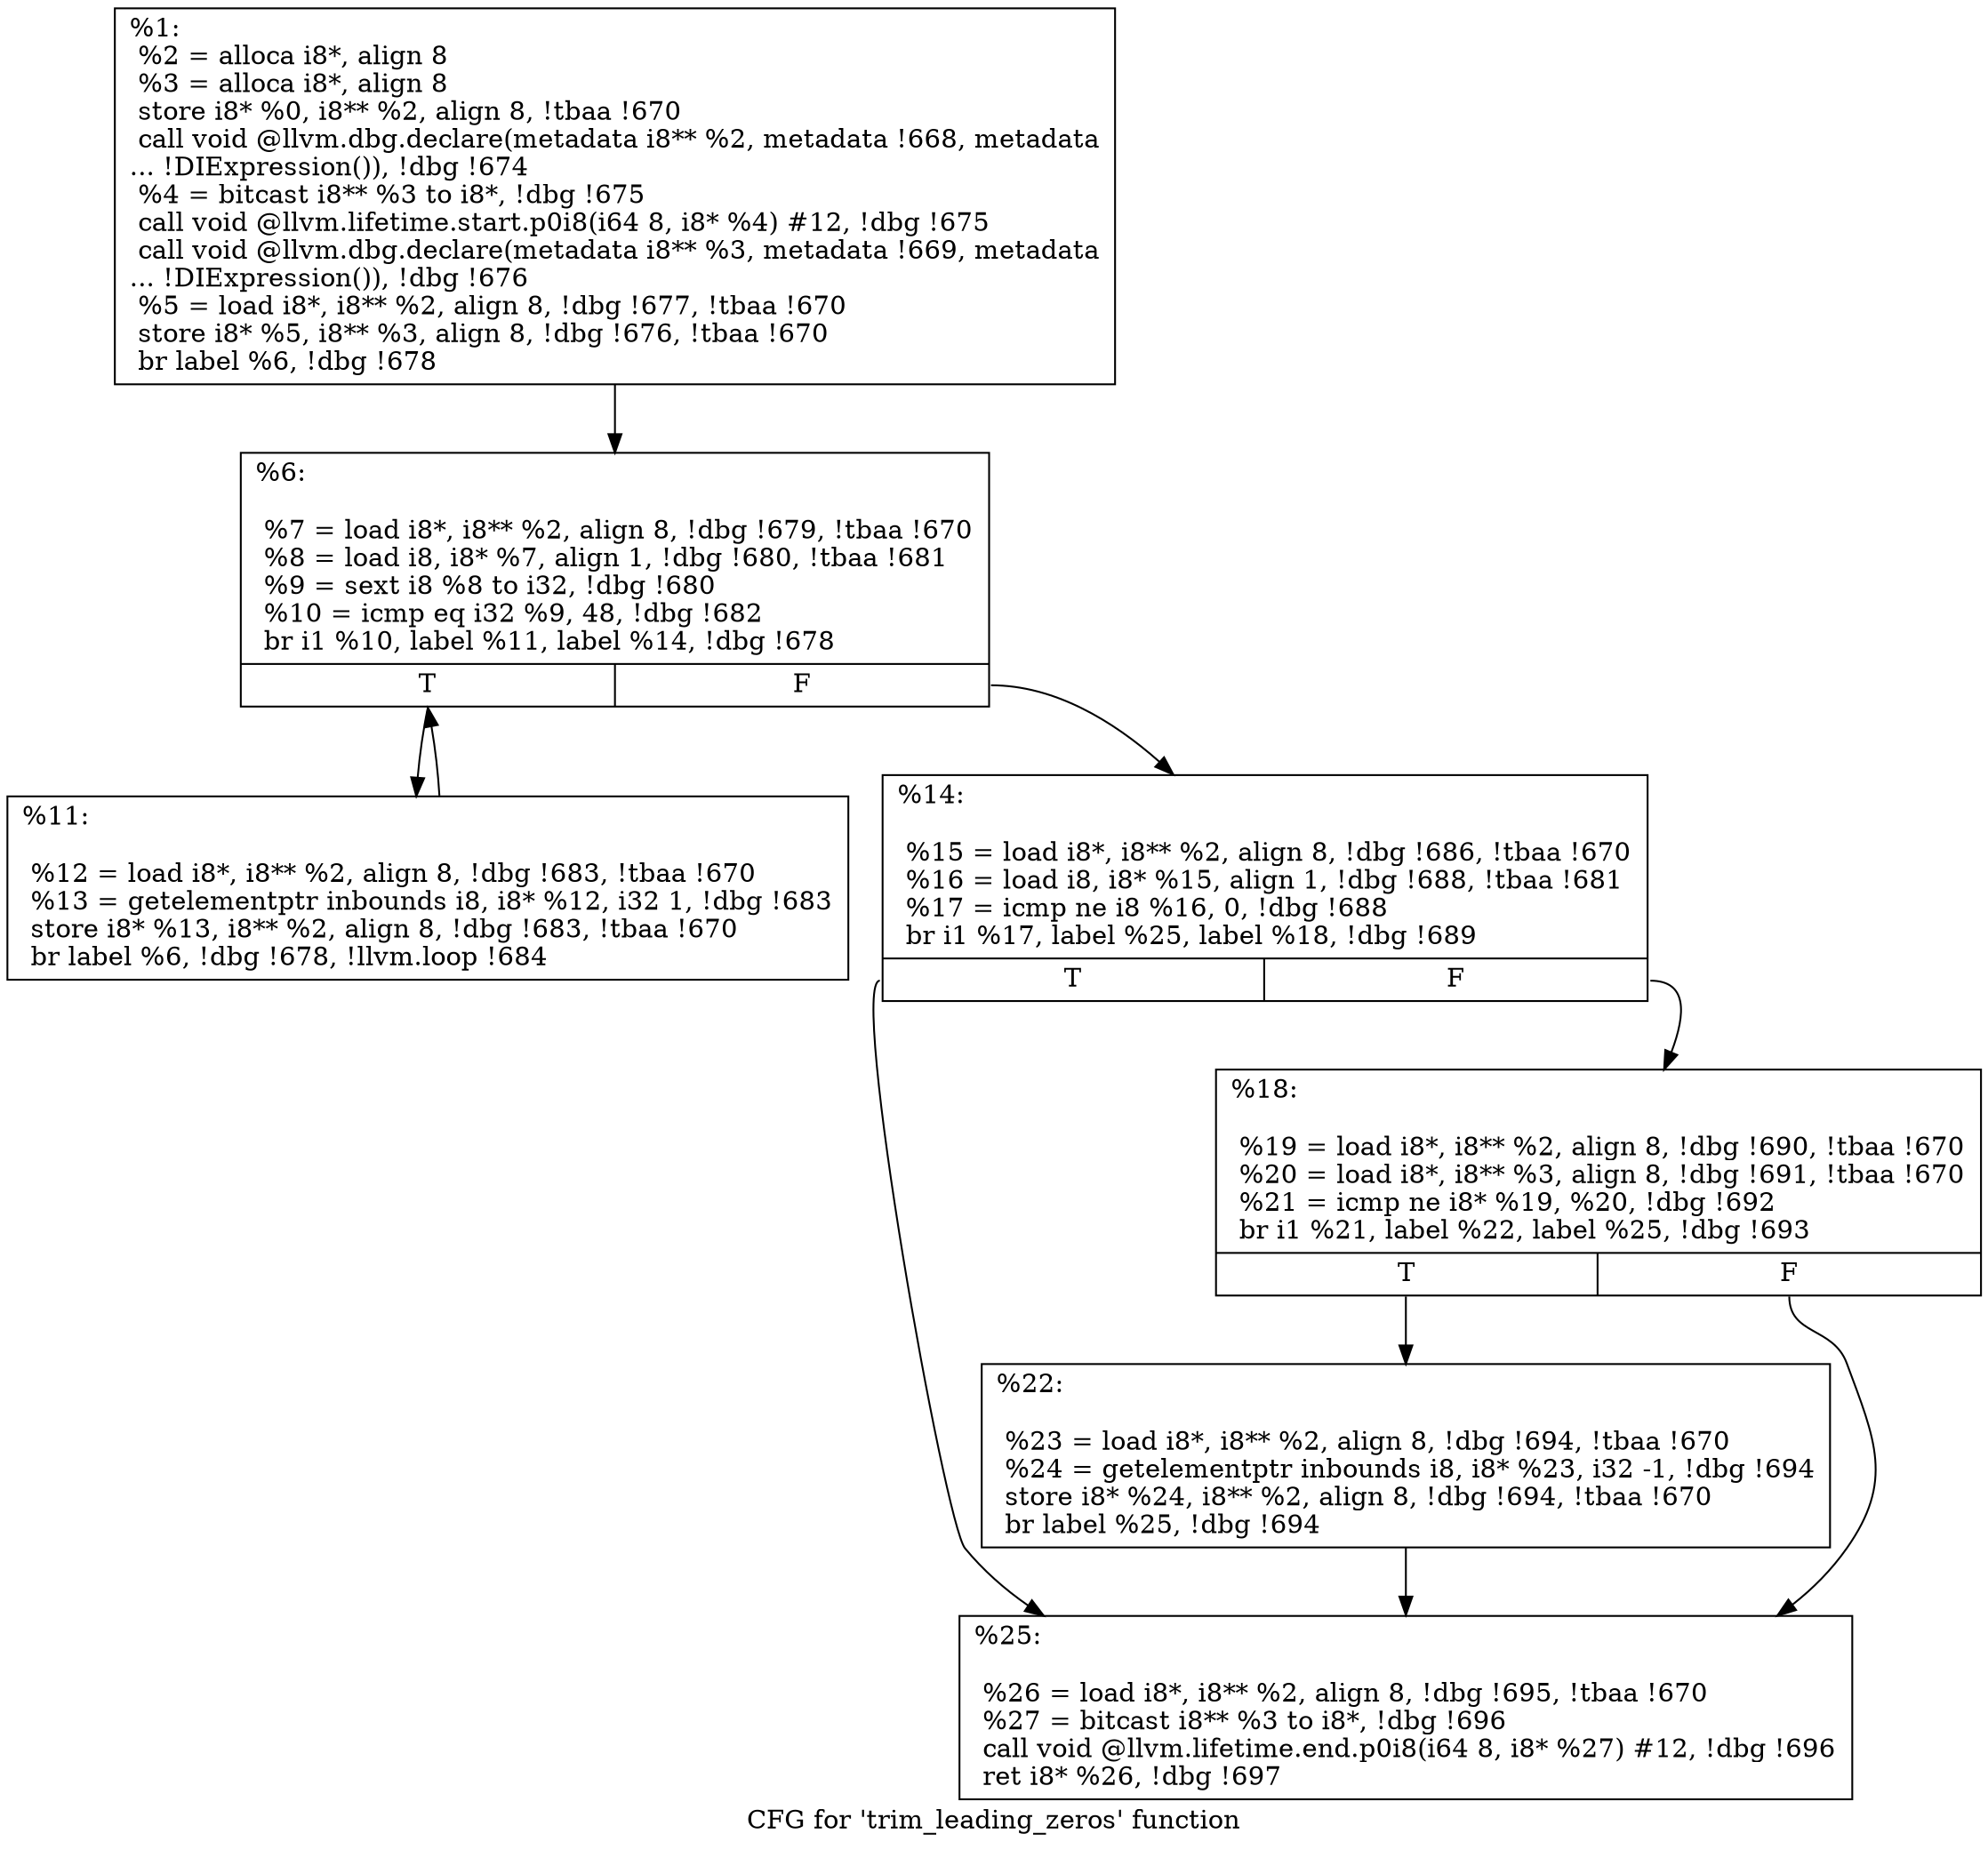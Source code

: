 digraph "CFG for 'trim_leading_zeros' function" {
	label="CFG for 'trim_leading_zeros' function";

	Node0x1c5ca40 [shape=record,label="{%1:\l  %2 = alloca i8*, align 8\l  %3 = alloca i8*, align 8\l  store i8* %0, i8** %2, align 8, !tbaa !670\l  call void @llvm.dbg.declare(metadata i8** %2, metadata !668, metadata\l... !DIExpression()), !dbg !674\l  %4 = bitcast i8** %3 to i8*, !dbg !675\l  call void @llvm.lifetime.start.p0i8(i64 8, i8* %4) #12, !dbg !675\l  call void @llvm.dbg.declare(metadata i8** %3, metadata !669, metadata\l... !DIExpression()), !dbg !676\l  %5 = load i8*, i8** %2, align 8, !dbg !677, !tbaa !670\l  store i8* %5, i8** %3, align 8, !dbg !676, !tbaa !670\l  br label %6, !dbg !678\l}"];
	Node0x1c5ca40 -> Node0x1c5d060;
	Node0x1c5d060 [shape=record,label="{%6:\l\l  %7 = load i8*, i8** %2, align 8, !dbg !679, !tbaa !670\l  %8 = load i8, i8* %7, align 1, !dbg !680, !tbaa !681\l  %9 = sext i8 %8 to i32, !dbg !680\l  %10 = icmp eq i32 %9, 48, !dbg !682\l  br i1 %10, label %11, label %14, !dbg !678\l|{<s0>T|<s1>F}}"];
	Node0x1c5d060:s0 -> Node0x1c5d0b0;
	Node0x1c5d060:s1 -> Node0x1c5d100;
	Node0x1c5d0b0 [shape=record,label="{%11:\l\l  %12 = load i8*, i8** %2, align 8, !dbg !683, !tbaa !670\l  %13 = getelementptr inbounds i8, i8* %12, i32 1, !dbg !683\l  store i8* %13, i8** %2, align 8, !dbg !683, !tbaa !670\l  br label %6, !dbg !678, !llvm.loop !684\l}"];
	Node0x1c5d0b0 -> Node0x1c5d060;
	Node0x1c5d100 [shape=record,label="{%14:\l\l  %15 = load i8*, i8** %2, align 8, !dbg !686, !tbaa !670\l  %16 = load i8, i8* %15, align 1, !dbg !688, !tbaa !681\l  %17 = icmp ne i8 %16, 0, !dbg !688\l  br i1 %17, label %25, label %18, !dbg !689\l|{<s0>T|<s1>F}}"];
	Node0x1c5d100:s0 -> Node0x1c5d1f0;
	Node0x1c5d100:s1 -> Node0x1c5d150;
	Node0x1c5d150 [shape=record,label="{%18:\l\l  %19 = load i8*, i8** %2, align 8, !dbg !690, !tbaa !670\l  %20 = load i8*, i8** %3, align 8, !dbg !691, !tbaa !670\l  %21 = icmp ne i8* %19, %20, !dbg !692\l  br i1 %21, label %22, label %25, !dbg !693\l|{<s0>T|<s1>F}}"];
	Node0x1c5d150:s0 -> Node0x1c5d1a0;
	Node0x1c5d150:s1 -> Node0x1c5d1f0;
	Node0x1c5d1a0 [shape=record,label="{%22:\l\l  %23 = load i8*, i8** %2, align 8, !dbg !694, !tbaa !670\l  %24 = getelementptr inbounds i8, i8* %23, i32 -1, !dbg !694\l  store i8* %24, i8** %2, align 8, !dbg !694, !tbaa !670\l  br label %25, !dbg !694\l}"];
	Node0x1c5d1a0 -> Node0x1c5d1f0;
	Node0x1c5d1f0 [shape=record,label="{%25:\l\l  %26 = load i8*, i8** %2, align 8, !dbg !695, !tbaa !670\l  %27 = bitcast i8** %3 to i8*, !dbg !696\l  call void @llvm.lifetime.end.p0i8(i64 8, i8* %27) #12, !dbg !696\l  ret i8* %26, !dbg !697\l}"];
}

